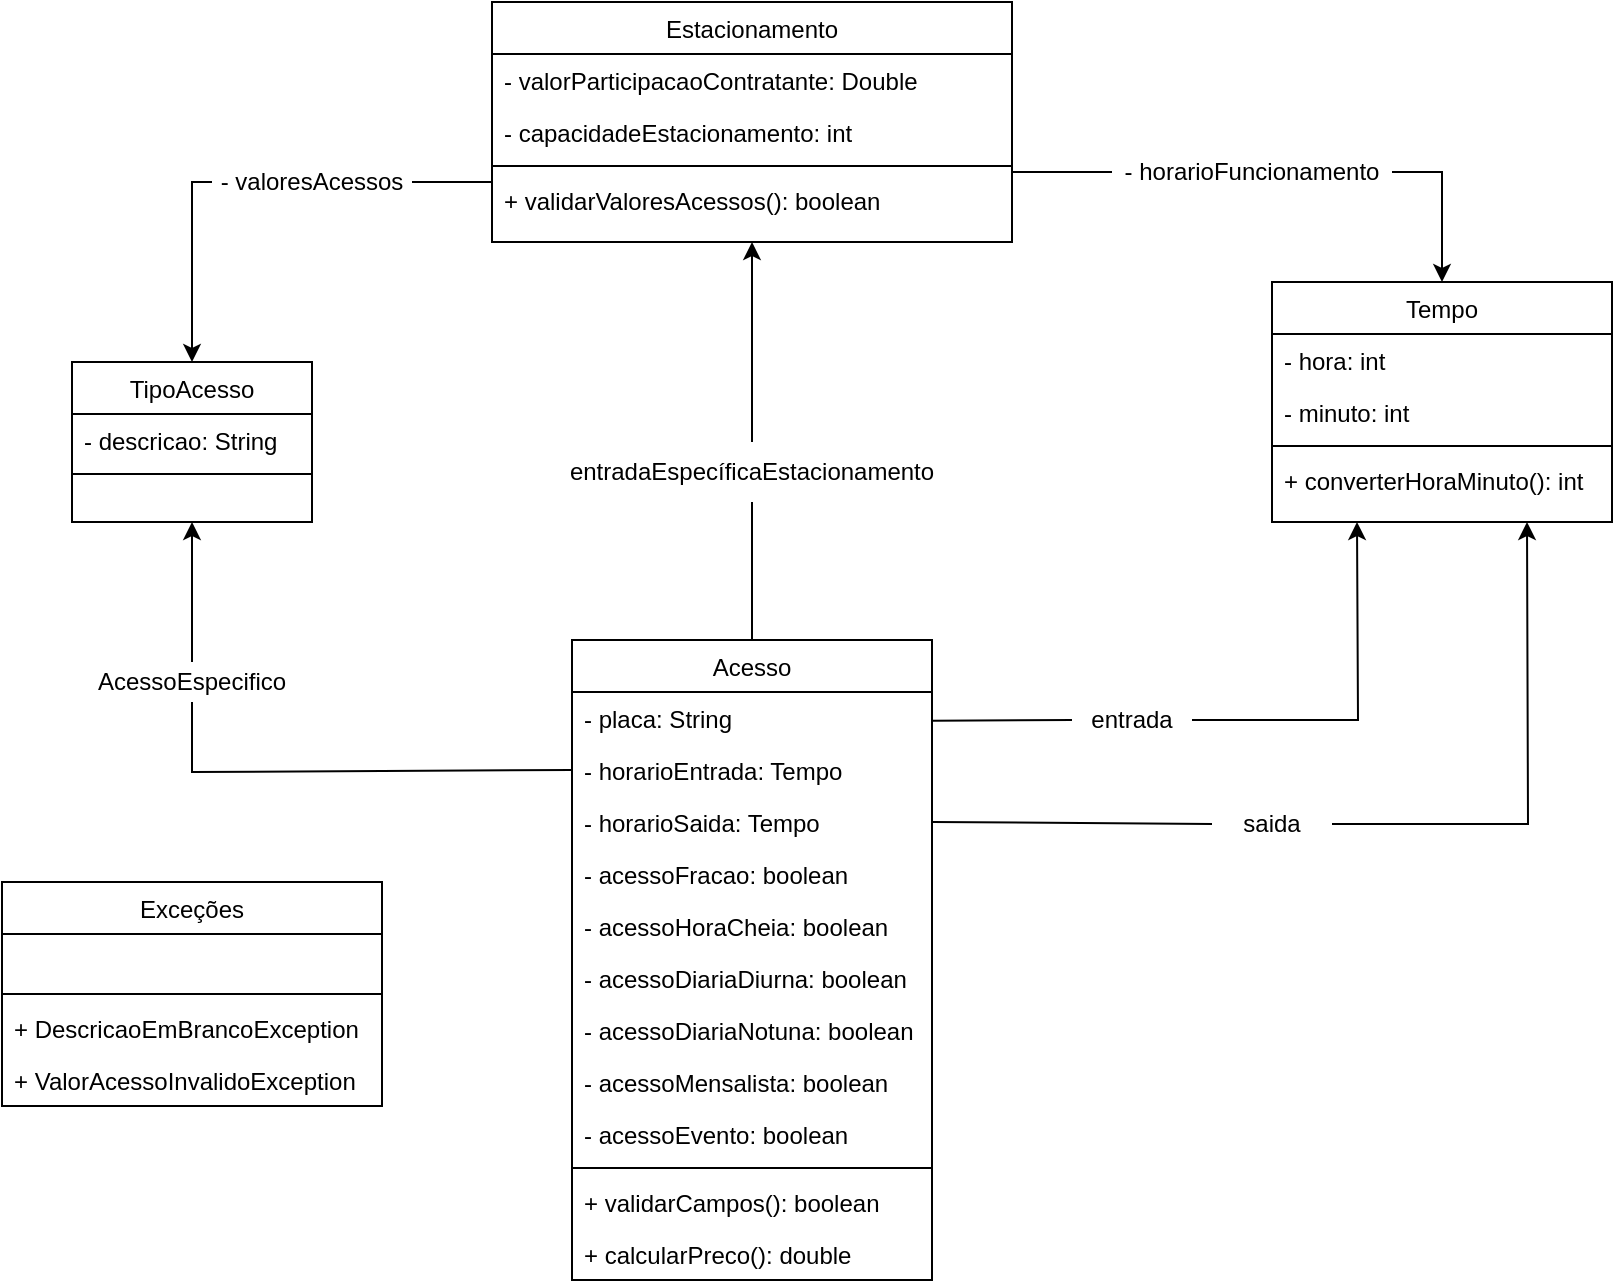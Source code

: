 <mxfile version="21.3.2" type="github">
  <diagram id="C5RBs43oDa-KdzZeNtuy" name="Page-1">
    <mxGraphModel dx="244" dy="121" grid="1" gridSize="10" guides="1" tooltips="1" connect="1" arrows="1" fold="1" page="1" pageScale="1" pageWidth="827" pageHeight="1169" math="0" shadow="0">
      <root>
        <mxCell id="WIyWlLk6GJQsqaUBKTNV-0" />
        <mxCell id="WIyWlLk6GJQsqaUBKTNV-1" parent="WIyWlLk6GJQsqaUBKTNV-0" />
        <mxCell id="JOkifr1oODBdmEb68XJE-0" value="Estacionamento" style="swimlane;fontStyle=0;align=center;verticalAlign=top;childLayout=stackLayout;horizontal=1;startSize=26;horizontalStack=0;resizeParent=1;resizeLast=0;collapsible=1;marginBottom=0;rounded=0;shadow=0;strokeWidth=1;" parent="WIyWlLk6GJQsqaUBKTNV-1" vertex="1">
          <mxGeometry x="700" y="20" width="260" height="120" as="geometry">
            <mxRectangle x="230" y="140" width="160" height="26" as="alternateBounds" />
          </mxGeometry>
        </mxCell>
        <mxCell id="JOkifr1oODBdmEb68XJE-3" value="- valorParticipacaoContratante: Double" style="text;align=left;verticalAlign=top;spacingLeft=4;spacingRight=4;overflow=hidden;rotatable=0;points=[[0,0.5],[1,0.5]];portConstraint=eastwest;rounded=0;shadow=0;html=0;" parent="JOkifr1oODBdmEb68XJE-0" vertex="1">
          <mxGeometry y="26" width="260" height="26" as="geometry" />
        </mxCell>
        <mxCell id="JOkifr1oODBdmEb68XJE-4" value="- capacidadeEstacionamento: int" style="text;align=left;verticalAlign=top;spacingLeft=4;spacingRight=4;overflow=hidden;rotatable=0;points=[[0,0.5],[1,0.5]];portConstraint=eastwest;" parent="JOkifr1oODBdmEb68XJE-0" vertex="1">
          <mxGeometry y="52" width="260" height="26" as="geometry" />
        </mxCell>
        <mxCell id="JOkifr1oODBdmEb68XJE-5" value="" style="line;html=1;strokeWidth=1;align=left;verticalAlign=middle;spacingTop=-1;spacingLeft=3;spacingRight=3;rotatable=0;labelPosition=right;points=[];portConstraint=eastwest;" parent="JOkifr1oODBdmEb68XJE-0" vertex="1">
          <mxGeometry y="78" width="260" height="8" as="geometry" />
        </mxCell>
        <mxCell id="JOkifr1oODBdmEb68XJE-6" value="+ validarValoresAcessos(): boolean" style="text;align=left;verticalAlign=top;spacingLeft=4;spacingRight=4;overflow=hidden;rotatable=0;points=[[0,0.5],[1,0.5]];portConstraint=eastwest;" parent="JOkifr1oODBdmEb68XJE-0" vertex="1">
          <mxGeometry y="86" width="260" height="26" as="geometry" />
        </mxCell>
        <mxCell id="JOkifr1oODBdmEb68XJE-7" value="Acesso" style="swimlane;fontStyle=0;align=center;verticalAlign=top;childLayout=stackLayout;horizontal=1;startSize=26;horizontalStack=0;resizeParent=1;resizeLast=0;collapsible=1;marginBottom=0;rounded=0;shadow=0;strokeWidth=1;" parent="WIyWlLk6GJQsqaUBKTNV-1" vertex="1">
          <mxGeometry x="740" y="339" width="180" height="320" as="geometry">
            <mxRectangle x="620" y="330" width="160" height="26" as="alternateBounds" />
          </mxGeometry>
        </mxCell>
        <mxCell id="JOkifr1oODBdmEb68XJE-8" value="- placa: String" style="text;align=left;verticalAlign=top;spacingLeft=4;spacingRight=4;overflow=hidden;rotatable=0;points=[[0,0.5],[1,0.5]];portConstraint=eastwest;" parent="JOkifr1oODBdmEb68XJE-7" vertex="1">
          <mxGeometry y="26" width="180" height="26" as="geometry" />
        </mxCell>
        <mxCell id="JOkifr1oODBdmEb68XJE-9" value="- horarioEntrada: Tempo" style="text;align=left;verticalAlign=top;spacingLeft=4;spacingRight=4;overflow=hidden;rotatable=0;points=[[0,0.5],[1,0.5]];portConstraint=eastwest;" parent="JOkifr1oODBdmEb68XJE-7" vertex="1">
          <mxGeometry y="52" width="180" height="26" as="geometry" />
        </mxCell>
        <mxCell id="JOkifr1oODBdmEb68XJE-10" value="- horarioSaida: Tempo" style="text;align=left;verticalAlign=top;spacingLeft=4;spacingRight=4;overflow=hidden;rotatable=0;points=[[0,0.5],[1,0.5]];portConstraint=eastwest;" parent="JOkifr1oODBdmEb68XJE-7" vertex="1">
          <mxGeometry y="78" width="180" height="26" as="geometry" />
        </mxCell>
        <mxCell id="Fjwu1mslKrQqyUhCAYK0-13" value="- acessoFracao: boolean" style="text;align=left;verticalAlign=top;spacingLeft=4;spacingRight=4;overflow=hidden;rotatable=0;points=[[0,0.5],[1,0.5]];portConstraint=eastwest;" vertex="1" parent="JOkifr1oODBdmEb68XJE-7">
          <mxGeometry y="104" width="180" height="26" as="geometry" />
        </mxCell>
        <mxCell id="Fjwu1mslKrQqyUhCAYK0-14" value="- acessoHoraCheia: boolean" style="text;align=left;verticalAlign=top;spacingLeft=4;spacingRight=4;overflow=hidden;rotatable=0;points=[[0,0.5],[1,0.5]];portConstraint=eastwest;" vertex="1" parent="JOkifr1oODBdmEb68XJE-7">
          <mxGeometry y="130" width="180" height="26" as="geometry" />
        </mxCell>
        <mxCell id="Fjwu1mslKrQqyUhCAYK0-16" value="- acessoDiariaDiurna: boolean" style="text;align=left;verticalAlign=top;spacingLeft=4;spacingRight=4;overflow=hidden;rotatable=0;points=[[0,0.5],[1,0.5]];portConstraint=eastwest;" vertex="1" parent="JOkifr1oODBdmEb68XJE-7">
          <mxGeometry y="156" width="180" height="26" as="geometry" />
        </mxCell>
        <mxCell id="Fjwu1mslKrQqyUhCAYK0-15" value="- acessoDiariaNotuna: boolean" style="text;align=left;verticalAlign=top;spacingLeft=4;spacingRight=4;overflow=hidden;rotatable=0;points=[[0,0.5],[1,0.5]];portConstraint=eastwest;" vertex="1" parent="JOkifr1oODBdmEb68XJE-7">
          <mxGeometry y="182" width="180" height="26" as="geometry" />
        </mxCell>
        <mxCell id="Fjwu1mslKrQqyUhCAYK0-17" value="- acessoMensalista: boolean" style="text;align=left;verticalAlign=top;spacingLeft=4;spacingRight=4;overflow=hidden;rotatable=0;points=[[0,0.5],[1,0.5]];portConstraint=eastwest;" vertex="1" parent="JOkifr1oODBdmEb68XJE-7">
          <mxGeometry y="208" width="180" height="26" as="geometry" />
        </mxCell>
        <mxCell id="Fjwu1mslKrQqyUhCAYK0-18" value="- acessoEvento: boolean" style="text;align=left;verticalAlign=top;spacingLeft=4;spacingRight=4;overflow=hidden;rotatable=0;points=[[0,0.5],[1,0.5]];portConstraint=eastwest;" vertex="1" parent="JOkifr1oODBdmEb68XJE-7">
          <mxGeometry y="234" width="180" height="26" as="geometry" />
        </mxCell>
        <mxCell id="JOkifr1oODBdmEb68XJE-11" value="" style="line;html=1;strokeWidth=1;align=left;verticalAlign=middle;spacingTop=-1;spacingLeft=3;spacingRight=3;rotatable=0;labelPosition=right;points=[];portConstraint=eastwest;" parent="JOkifr1oODBdmEb68XJE-7" vertex="1">
          <mxGeometry y="260" width="180" height="8" as="geometry" />
        </mxCell>
        <mxCell id="JOkifr1oODBdmEb68XJE-12" value="+ validarCampos(): boolean" style="text;align=left;verticalAlign=top;spacingLeft=4;spacingRight=4;overflow=hidden;rotatable=0;points=[[0,0.5],[1,0.5]];portConstraint=eastwest;" parent="JOkifr1oODBdmEb68XJE-7" vertex="1">
          <mxGeometry y="268" width="180" height="26" as="geometry" />
        </mxCell>
        <mxCell id="Fjwu1mslKrQqyUhCAYK0-19" value="+ calcularPreco(): double" style="text;align=left;verticalAlign=top;spacingLeft=4;spacingRight=4;overflow=hidden;rotatable=0;points=[[0,0.5],[1,0.5]];portConstraint=eastwest;" vertex="1" parent="JOkifr1oODBdmEb68XJE-7">
          <mxGeometry y="294" width="180" height="26" as="geometry" />
        </mxCell>
        <mxCell id="JOkifr1oODBdmEb68XJE-13" value="Exceções" style="swimlane;fontStyle=0;align=center;verticalAlign=top;childLayout=stackLayout;horizontal=1;startSize=26;horizontalStack=0;resizeParent=1;resizeLast=0;collapsible=1;marginBottom=0;rounded=0;shadow=0;strokeWidth=1;" parent="WIyWlLk6GJQsqaUBKTNV-1" vertex="1">
          <mxGeometry x="455" y="460" width="190" height="112" as="geometry">
            <mxRectangle x="550" y="140" width="160" height="26" as="alternateBounds" />
          </mxGeometry>
        </mxCell>
        <mxCell id="JOkifr1oODBdmEb68XJE-14" value=" " style="text;align=left;verticalAlign=top;spacingLeft=4;spacingRight=4;overflow=hidden;rotatable=0;points=[[0,0.5],[1,0.5]];portConstraint=eastwest;" parent="JOkifr1oODBdmEb68XJE-13" vertex="1">
          <mxGeometry y="26" width="190" height="26" as="geometry" />
        </mxCell>
        <mxCell id="JOkifr1oODBdmEb68XJE-15" value="" style="line;html=1;strokeWidth=1;align=left;verticalAlign=middle;spacingTop=-1;spacingLeft=3;spacingRight=3;rotatable=0;labelPosition=right;points=[];portConstraint=eastwest;" parent="JOkifr1oODBdmEb68XJE-13" vertex="1">
          <mxGeometry y="52" width="190" height="8" as="geometry" />
        </mxCell>
        <mxCell id="JOkifr1oODBdmEb68XJE-16" value="+ DescricaoEmBrancoException" style="text;align=left;verticalAlign=top;spacingLeft=4;spacingRight=4;overflow=hidden;rotatable=0;points=[[0,0.5],[1,0.5]];portConstraint=eastwest;" parent="JOkifr1oODBdmEb68XJE-13" vertex="1">
          <mxGeometry y="60" width="190" height="26" as="geometry" />
        </mxCell>
        <mxCell id="JOkifr1oODBdmEb68XJE-17" value="+ ValorAcessoInvalidoException" style="text;align=left;verticalAlign=top;spacingLeft=4;spacingRight=4;overflow=hidden;rotatable=0;points=[[0,0.5],[1,0.5]];portConstraint=eastwest;" parent="JOkifr1oODBdmEb68XJE-13" vertex="1">
          <mxGeometry y="86" width="190" height="26" as="geometry" />
        </mxCell>
        <mxCell id="JOkifr1oODBdmEb68XJE-42" value="Tempo" style="swimlane;fontStyle=0;align=center;verticalAlign=top;childLayout=stackLayout;horizontal=1;startSize=26;horizontalStack=0;resizeParent=1;resizeLast=0;collapsible=1;marginBottom=0;rounded=0;shadow=0;strokeWidth=1;" parent="WIyWlLk6GJQsqaUBKTNV-1" vertex="1">
          <mxGeometry x="1090" y="160" width="170" height="120" as="geometry">
            <mxRectangle x="130" y="380" width="160" height="26" as="alternateBounds" />
          </mxGeometry>
        </mxCell>
        <mxCell id="JOkifr1oODBdmEb68XJE-43" value="- hora: int" style="text;align=left;verticalAlign=top;spacingLeft=4;spacingRight=4;overflow=hidden;rotatable=0;points=[[0,0.5],[1,0.5]];portConstraint=eastwest;" parent="JOkifr1oODBdmEb68XJE-42" vertex="1">
          <mxGeometry y="26" width="170" height="26" as="geometry" />
        </mxCell>
        <mxCell id="JOkifr1oODBdmEb68XJE-44" value="- minuto: int" style="text;align=left;verticalAlign=top;spacingLeft=4;spacingRight=4;overflow=hidden;rotatable=0;points=[[0,0.5],[1,0.5]];portConstraint=eastwest;rounded=0;shadow=0;html=0;" parent="JOkifr1oODBdmEb68XJE-42" vertex="1">
          <mxGeometry y="52" width="170" height="26" as="geometry" />
        </mxCell>
        <mxCell id="JOkifr1oODBdmEb68XJE-45" value="" style="line;html=1;strokeWidth=1;align=left;verticalAlign=middle;spacingTop=-1;spacingLeft=3;spacingRight=3;rotatable=0;labelPosition=right;points=[];portConstraint=eastwest;" parent="JOkifr1oODBdmEb68XJE-42" vertex="1">
          <mxGeometry y="78" width="170" height="8" as="geometry" />
        </mxCell>
        <mxCell id="JOkifr1oODBdmEb68XJE-46" value="+ converterHoraMinuto(): int" style="text;align=left;verticalAlign=top;spacingLeft=4;spacingRight=4;overflow=hidden;rotatable=0;points=[[0,0.5],[1,0.5]];portConstraint=eastwest;" parent="JOkifr1oODBdmEb68XJE-42" vertex="1">
          <mxGeometry y="86" width="170" height="26" as="geometry" />
        </mxCell>
        <mxCell id="JOkifr1oODBdmEb68XJE-47" value="" style="endArrow=none;html=1;rounded=0;exitX=0;exitY=0.5;exitDx=0;exitDy=0;" parent="WIyWlLk6GJQsqaUBKTNV-1" source="JOkifr1oODBdmEb68XJE-49" edge="1">
          <mxGeometry width="50" height="50" relative="1" as="geometry">
            <mxPoint x="910" y="250" as="sourcePoint" />
            <mxPoint x="960" y="105" as="targetPoint" />
            <Array as="points" />
          </mxGeometry>
        </mxCell>
        <mxCell id="JOkifr1oODBdmEb68XJE-49" value="- horarioFuncionamento" style="text;html=1;strokeColor=none;fillColor=none;align=center;verticalAlign=middle;whiteSpace=wrap;rounded=0;" parent="WIyWlLk6GJQsqaUBKTNV-1" vertex="1">
          <mxGeometry x="1010" y="95" width="140" height="20" as="geometry" />
        </mxCell>
        <mxCell id="JOkifr1oODBdmEb68XJE-50" value="- valoresAcessos" style="text;html=1;strokeColor=none;fillColor=none;align=center;verticalAlign=middle;whiteSpace=wrap;rounded=0;" parent="WIyWlLk6GJQsqaUBKTNV-1" vertex="1">
          <mxGeometry x="560" y="95" width="100" height="30" as="geometry" />
        </mxCell>
        <mxCell id="JOkifr1oODBdmEb68XJE-51" value="" style="endArrow=none;html=1;rounded=0;exitX=1;exitY=0.5;exitDx=0;exitDy=0;" parent="WIyWlLk6GJQsqaUBKTNV-1" source="JOkifr1oODBdmEb68XJE-50" edge="1">
          <mxGeometry width="50" height="50" relative="1" as="geometry">
            <mxPoint x="680" y="110" as="sourcePoint" />
            <mxPoint x="700" y="110" as="targetPoint" />
          </mxGeometry>
        </mxCell>
        <mxCell id="JOkifr1oODBdmEb68XJE-52" value="entradaEspecíficaEstacionamento" style="text;html=1;strokeColor=none;fillColor=none;align=center;verticalAlign=middle;whiteSpace=wrap;rounded=0;" parent="WIyWlLk6GJQsqaUBKTNV-1" vertex="1">
          <mxGeometry x="800" y="240" width="60" height="30" as="geometry" />
        </mxCell>
        <mxCell id="JOkifr1oODBdmEb68XJE-60" value="AcessoEspecifico" style="text;html=1;strokeColor=none;fillColor=none;align=center;verticalAlign=middle;whiteSpace=wrap;rounded=0;" parent="WIyWlLk6GJQsqaUBKTNV-1" vertex="1">
          <mxGeometry x="520" y="350" width="60" height="20" as="geometry" />
        </mxCell>
        <mxCell id="JOkifr1oODBdmEb68XJE-61" value="" style="endArrow=none;html=1;rounded=0;entryX=0.5;entryY=0;entryDx=0;entryDy=0;exitX=0.5;exitY=1;exitDx=0;exitDy=0;" parent="WIyWlLk6GJQsqaUBKTNV-1" source="JOkifr1oODBdmEb68XJE-52" target="JOkifr1oODBdmEb68XJE-7" edge="1">
          <mxGeometry width="50" height="50" relative="1" as="geometry">
            <mxPoint x="780" y="290" as="sourcePoint" />
            <mxPoint x="764.66" y="320" as="targetPoint" />
            <Array as="points">
              <mxPoint x="830" y="300" />
            </Array>
          </mxGeometry>
        </mxCell>
        <mxCell id="JOkifr1oODBdmEb68XJE-62" value="" style="endArrow=classic;html=1;rounded=0;entryX=0.5;entryY=1;entryDx=0;entryDy=0;exitX=0.5;exitY=0;exitDx=0;exitDy=0;" parent="WIyWlLk6GJQsqaUBKTNV-1" source="JOkifr1oODBdmEb68XJE-52" target="JOkifr1oODBdmEb68XJE-0" edge="1">
          <mxGeometry width="50" height="50" relative="1" as="geometry">
            <mxPoint x="750" y="230" as="sourcePoint" />
            <mxPoint x="764.66" y="200" as="targetPoint" />
          </mxGeometry>
        </mxCell>
        <mxCell id="JOkifr1oODBdmEb68XJE-71" value="" style="endArrow=none;html=1;rounded=0;entryX=0.5;entryY=1;entryDx=0;entryDy=0;exitX=0;exitY=0.5;exitDx=0;exitDy=0;" parent="WIyWlLk6GJQsqaUBKTNV-1" source="JOkifr1oODBdmEb68XJE-9" target="JOkifr1oODBdmEb68XJE-60" edge="1">
          <mxGeometry width="50" height="50" relative="1" as="geometry">
            <mxPoint x="610" y="410" as="sourcePoint" />
            <mxPoint x="550" y="310" as="targetPoint" />
            <Array as="points">
              <mxPoint x="550" y="405" />
            </Array>
          </mxGeometry>
        </mxCell>
        <mxCell id="JOkifr1oODBdmEb68XJE-72" value="" style="endArrow=classic;html=1;rounded=0;entryX=0.5;entryY=1;entryDx=0;entryDy=0;exitX=0.5;exitY=0;exitDx=0;exitDy=0;" parent="WIyWlLk6GJQsqaUBKTNV-1" source="JOkifr1oODBdmEb68XJE-60" target="JOkifr1oODBdmEb68XJE-73" edge="1">
          <mxGeometry width="50" height="50" relative="1" as="geometry">
            <mxPoint x="480" y="440" as="sourcePoint" />
            <mxPoint x="470" y="350" as="targetPoint" />
          </mxGeometry>
        </mxCell>
        <mxCell id="JOkifr1oODBdmEb68XJE-73" value="TipoAcesso" style="swimlane;fontStyle=0;align=center;verticalAlign=top;childLayout=stackLayout;horizontal=1;startSize=26;horizontalStack=0;resizeParent=1;resizeLast=0;collapsible=1;marginBottom=0;rounded=0;shadow=0;strokeWidth=1;" parent="WIyWlLk6GJQsqaUBKTNV-1" vertex="1">
          <mxGeometry x="490" y="200" width="120" height="80" as="geometry">
            <mxRectangle x="550" y="140" width="160" height="26" as="alternateBounds" />
          </mxGeometry>
        </mxCell>
        <mxCell id="JOkifr1oODBdmEb68XJE-74" value="- descricao: String" style="text;align=left;verticalAlign=top;spacingLeft=4;spacingRight=4;overflow=hidden;rotatable=0;points=[[0,0.5],[1,0.5]];portConstraint=eastwest;" parent="JOkifr1oODBdmEb68XJE-73" vertex="1">
          <mxGeometry y="26" width="120" height="26" as="geometry" />
        </mxCell>
        <mxCell id="JOkifr1oODBdmEb68XJE-75" value="" style="line;html=1;strokeWidth=1;align=left;verticalAlign=middle;spacingTop=-1;spacingLeft=3;spacingRight=3;rotatable=0;labelPosition=right;points=[];portConstraint=eastwest;" parent="JOkifr1oODBdmEb68XJE-73" vertex="1">
          <mxGeometry y="52" width="120" height="8" as="geometry" />
        </mxCell>
        <mxCell id="JOkifr1oODBdmEb68XJE-76" style="edgeStyle=orthogonalEdgeStyle;rounded=0;orthogonalLoop=1;jettySize=auto;html=1;exitX=1;exitY=0.5;exitDx=0;exitDy=0;" parent="JOkifr1oODBdmEb68XJE-73" source="JOkifr1oODBdmEb68XJE-74" target="JOkifr1oODBdmEb68XJE-74" edge="1">
          <mxGeometry relative="1" as="geometry" />
        </mxCell>
        <mxCell id="Fjwu1mslKrQqyUhCAYK0-1" value="" style="endArrow=classic;html=1;rounded=0;exitX=1;exitY=0.5;exitDx=0;exitDy=0;entryX=0.25;entryY=1;entryDx=0;entryDy=0;" edge="1" parent="WIyWlLk6GJQsqaUBKTNV-1" source="Fjwu1mslKrQqyUhCAYK0-3" target="JOkifr1oODBdmEb68XJE-42">
          <mxGeometry width="50" height="50" relative="1" as="geometry">
            <mxPoint x="950" y="440" as="sourcePoint" />
            <mxPoint x="1000" y="390" as="targetPoint" />
            <Array as="points">
              <mxPoint x="1133" y="379" />
            </Array>
          </mxGeometry>
        </mxCell>
        <mxCell id="Fjwu1mslKrQqyUhCAYK0-2" value="" style="endArrow=classic;html=1;rounded=0;exitX=1;exitY=0.5;exitDx=0;exitDy=0;entryX=0.75;entryY=1;entryDx=0;entryDy=0;" edge="1" parent="WIyWlLk6GJQsqaUBKTNV-1" source="Fjwu1mslKrQqyUhCAYK0-6" target="JOkifr1oODBdmEb68XJE-42">
          <mxGeometry width="50" height="50" relative="1" as="geometry">
            <mxPoint x="910" y="429" as="sourcePoint" />
            <mxPoint x="1133" y="330" as="targetPoint" />
            <Array as="points">
              <mxPoint x="1218" y="431" />
            </Array>
          </mxGeometry>
        </mxCell>
        <mxCell id="Fjwu1mslKrQqyUhCAYK0-3" value="entrada" style="text;html=1;strokeColor=none;fillColor=none;align=center;verticalAlign=middle;whiteSpace=wrap;rounded=0;" vertex="1" parent="WIyWlLk6GJQsqaUBKTNV-1">
          <mxGeometry x="990" y="364" width="60" height="30" as="geometry" />
        </mxCell>
        <mxCell id="Fjwu1mslKrQqyUhCAYK0-5" value="" style="endArrow=none;html=1;rounded=0;exitX=1;exitY=0.555;exitDx=0;exitDy=0;entryX=0;entryY=0.5;entryDx=0;entryDy=0;exitPerimeter=0;" edge="1" parent="WIyWlLk6GJQsqaUBKTNV-1" source="JOkifr1oODBdmEb68XJE-8" target="Fjwu1mslKrQqyUhCAYK0-3">
          <mxGeometry width="50" height="50" relative="1" as="geometry">
            <mxPoint x="1060" y="360" as="sourcePoint" />
            <mxPoint x="1110" y="310" as="targetPoint" />
          </mxGeometry>
        </mxCell>
        <mxCell id="Fjwu1mslKrQqyUhCAYK0-6" value="saida" style="text;html=1;strokeColor=none;fillColor=none;align=center;verticalAlign=middle;whiteSpace=wrap;rounded=0;" vertex="1" parent="WIyWlLk6GJQsqaUBKTNV-1">
          <mxGeometry x="1060" y="416" width="60" height="30" as="geometry" />
        </mxCell>
        <mxCell id="Fjwu1mslKrQqyUhCAYK0-8" value="" style="endArrow=none;html=1;rounded=0;exitX=1;exitY=0.5;exitDx=0;exitDy=0;entryX=0;entryY=0.5;entryDx=0;entryDy=0;" edge="1" parent="WIyWlLk6GJQsqaUBKTNV-1" source="JOkifr1oODBdmEb68XJE-10" target="Fjwu1mslKrQqyUhCAYK0-6">
          <mxGeometry width="50" height="50" relative="1" as="geometry">
            <mxPoint x="1060" y="360" as="sourcePoint" />
            <mxPoint x="1110" y="310" as="targetPoint" />
          </mxGeometry>
        </mxCell>
        <mxCell id="Fjwu1mslKrQqyUhCAYK0-11" value="" style="endArrow=classic;html=1;rounded=0;entryX=0.5;entryY=0;entryDx=0;entryDy=0;exitX=1;exitY=0.5;exitDx=0;exitDy=0;" edge="1" parent="WIyWlLk6GJQsqaUBKTNV-1" source="JOkifr1oODBdmEb68XJE-49" target="JOkifr1oODBdmEb68XJE-42">
          <mxGeometry width="50" height="50" relative="1" as="geometry">
            <mxPoint x="870" y="320" as="sourcePoint" />
            <mxPoint x="920" y="270" as="targetPoint" />
            <Array as="points">
              <mxPoint x="1175" y="105" />
            </Array>
          </mxGeometry>
        </mxCell>
        <mxCell id="Fjwu1mslKrQqyUhCAYK0-12" value="" style="endArrow=classic;html=1;rounded=0;entryX=0.5;entryY=0;entryDx=0;entryDy=0;exitX=0;exitY=0.5;exitDx=0;exitDy=0;" edge="1" parent="WIyWlLk6GJQsqaUBKTNV-1" source="JOkifr1oODBdmEb68XJE-50" target="JOkifr1oODBdmEb68XJE-73">
          <mxGeometry width="50" height="50" relative="1" as="geometry">
            <mxPoint x="860" y="280" as="sourcePoint" />
            <mxPoint x="570" y="180" as="targetPoint" />
            <Array as="points">
              <mxPoint x="550" y="110" />
            </Array>
          </mxGeometry>
        </mxCell>
      </root>
    </mxGraphModel>
  </diagram>
</mxfile>

